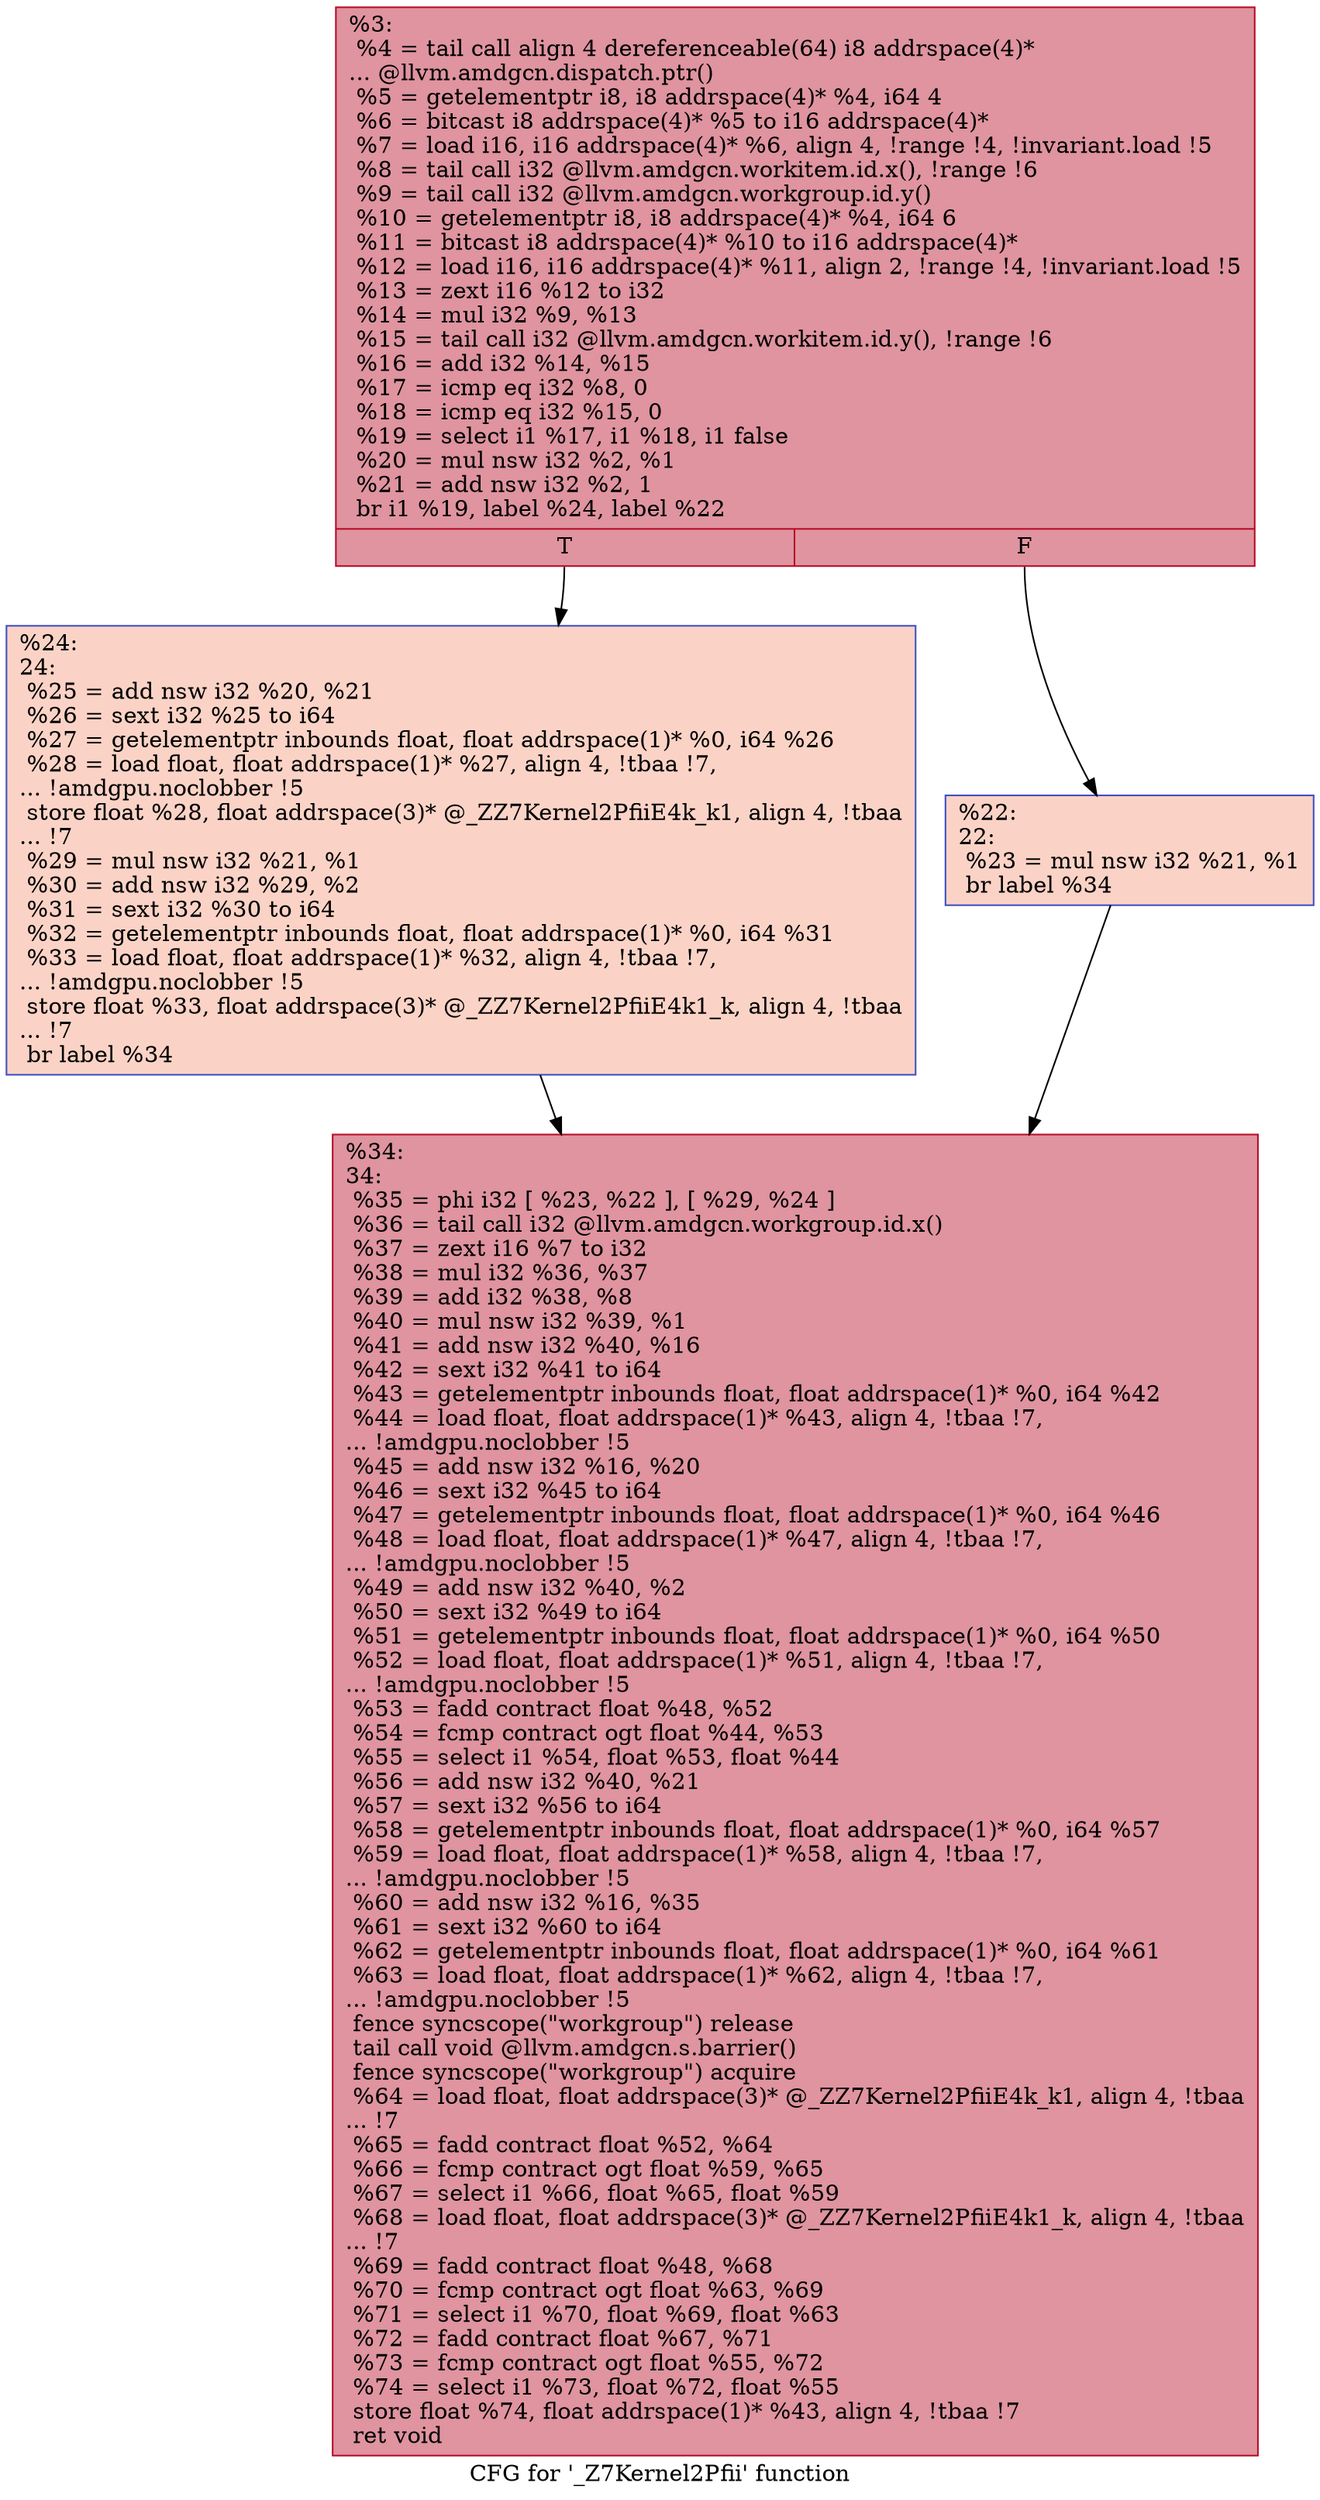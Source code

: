 digraph "CFG for '_Z7Kernel2Pfii' function" {
	label="CFG for '_Z7Kernel2Pfii' function";

	Node0x5e6f1b0 [shape=record,color="#b70d28ff", style=filled, fillcolor="#b70d2870",label="{%3:\l  %4 = tail call align 4 dereferenceable(64) i8 addrspace(4)*\l... @llvm.amdgcn.dispatch.ptr()\l  %5 = getelementptr i8, i8 addrspace(4)* %4, i64 4\l  %6 = bitcast i8 addrspace(4)* %5 to i16 addrspace(4)*\l  %7 = load i16, i16 addrspace(4)* %6, align 4, !range !4, !invariant.load !5\l  %8 = tail call i32 @llvm.amdgcn.workitem.id.x(), !range !6\l  %9 = tail call i32 @llvm.amdgcn.workgroup.id.y()\l  %10 = getelementptr i8, i8 addrspace(4)* %4, i64 6\l  %11 = bitcast i8 addrspace(4)* %10 to i16 addrspace(4)*\l  %12 = load i16, i16 addrspace(4)* %11, align 2, !range !4, !invariant.load !5\l  %13 = zext i16 %12 to i32\l  %14 = mul i32 %9, %13\l  %15 = tail call i32 @llvm.amdgcn.workitem.id.y(), !range !6\l  %16 = add i32 %14, %15\l  %17 = icmp eq i32 %8, 0\l  %18 = icmp eq i32 %15, 0\l  %19 = select i1 %17, i1 %18, i1 false\l  %20 = mul nsw i32 %2, %1\l  %21 = add nsw i32 %2, 1\l  br i1 %19, label %24, label %22\l|{<s0>T|<s1>F}}"];
	Node0x5e6f1b0:s0 -> Node0x5e72a40;
	Node0x5e6f1b0:s1 -> Node0x5e72ad0;
	Node0x5e72ad0 [shape=record,color="#3d50c3ff", style=filled, fillcolor="#f59c7d70",label="{%22:\l22:                                               \l  %23 = mul nsw i32 %21, %1\l  br label %34\l}"];
	Node0x5e72ad0 -> Node0x5e72ca0;
	Node0x5e72a40 [shape=record,color="#3d50c3ff", style=filled, fillcolor="#f59c7d70",label="{%24:\l24:                                               \l  %25 = add nsw i32 %20, %21\l  %26 = sext i32 %25 to i64\l  %27 = getelementptr inbounds float, float addrspace(1)* %0, i64 %26\l  %28 = load float, float addrspace(1)* %27, align 4, !tbaa !7,\l... !amdgpu.noclobber !5\l  store float %28, float addrspace(3)* @_ZZ7Kernel2PfiiE4k_k1, align 4, !tbaa\l... !7\l  %29 = mul nsw i32 %21, %1\l  %30 = add nsw i32 %29, %2\l  %31 = sext i32 %30 to i64\l  %32 = getelementptr inbounds float, float addrspace(1)* %0, i64 %31\l  %33 = load float, float addrspace(1)* %32, align 4, !tbaa !7,\l... !amdgpu.noclobber !5\l  store float %33, float addrspace(3)* @_ZZ7Kernel2PfiiE4k1_k, align 4, !tbaa\l... !7\l  br label %34\l}"];
	Node0x5e72a40 -> Node0x5e72ca0;
	Node0x5e72ca0 [shape=record,color="#b70d28ff", style=filled, fillcolor="#b70d2870",label="{%34:\l34:                                               \l  %35 = phi i32 [ %23, %22 ], [ %29, %24 ]\l  %36 = tail call i32 @llvm.amdgcn.workgroup.id.x()\l  %37 = zext i16 %7 to i32\l  %38 = mul i32 %36, %37\l  %39 = add i32 %38, %8\l  %40 = mul nsw i32 %39, %1\l  %41 = add nsw i32 %40, %16\l  %42 = sext i32 %41 to i64\l  %43 = getelementptr inbounds float, float addrspace(1)* %0, i64 %42\l  %44 = load float, float addrspace(1)* %43, align 4, !tbaa !7,\l... !amdgpu.noclobber !5\l  %45 = add nsw i32 %16, %20\l  %46 = sext i32 %45 to i64\l  %47 = getelementptr inbounds float, float addrspace(1)* %0, i64 %46\l  %48 = load float, float addrspace(1)* %47, align 4, !tbaa !7,\l... !amdgpu.noclobber !5\l  %49 = add nsw i32 %40, %2\l  %50 = sext i32 %49 to i64\l  %51 = getelementptr inbounds float, float addrspace(1)* %0, i64 %50\l  %52 = load float, float addrspace(1)* %51, align 4, !tbaa !7,\l... !amdgpu.noclobber !5\l  %53 = fadd contract float %48, %52\l  %54 = fcmp contract ogt float %44, %53\l  %55 = select i1 %54, float %53, float %44\l  %56 = add nsw i32 %40, %21\l  %57 = sext i32 %56 to i64\l  %58 = getelementptr inbounds float, float addrspace(1)* %0, i64 %57\l  %59 = load float, float addrspace(1)* %58, align 4, !tbaa !7,\l... !amdgpu.noclobber !5\l  %60 = add nsw i32 %16, %35\l  %61 = sext i32 %60 to i64\l  %62 = getelementptr inbounds float, float addrspace(1)* %0, i64 %61\l  %63 = load float, float addrspace(1)* %62, align 4, !tbaa !7,\l... !amdgpu.noclobber !5\l  fence syncscope(\"workgroup\") release\l  tail call void @llvm.amdgcn.s.barrier()\l  fence syncscope(\"workgroup\") acquire\l  %64 = load float, float addrspace(3)* @_ZZ7Kernel2PfiiE4k_k1, align 4, !tbaa\l... !7\l  %65 = fadd contract float %52, %64\l  %66 = fcmp contract ogt float %59, %65\l  %67 = select i1 %66, float %65, float %59\l  %68 = load float, float addrspace(3)* @_ZZ7Kernel2PfiiE4k1_k, align 4, !tbaa\l... !7\l  %69 = fadd contract float %48, %68\l  %70 = fcmp contract ogt float %63, %69\l  %71 = select i1 %70, float %69, float %63\l  %72 = fadd contract float %67, %71\l  %73 = fcmp contract ogt float %55, %72\l  %74 = select i1 %73, float %72, float %55\l  store float %74, float addrspace(1)* %43, align 4, !tbaa !7\l  ret void\l}"];
}
